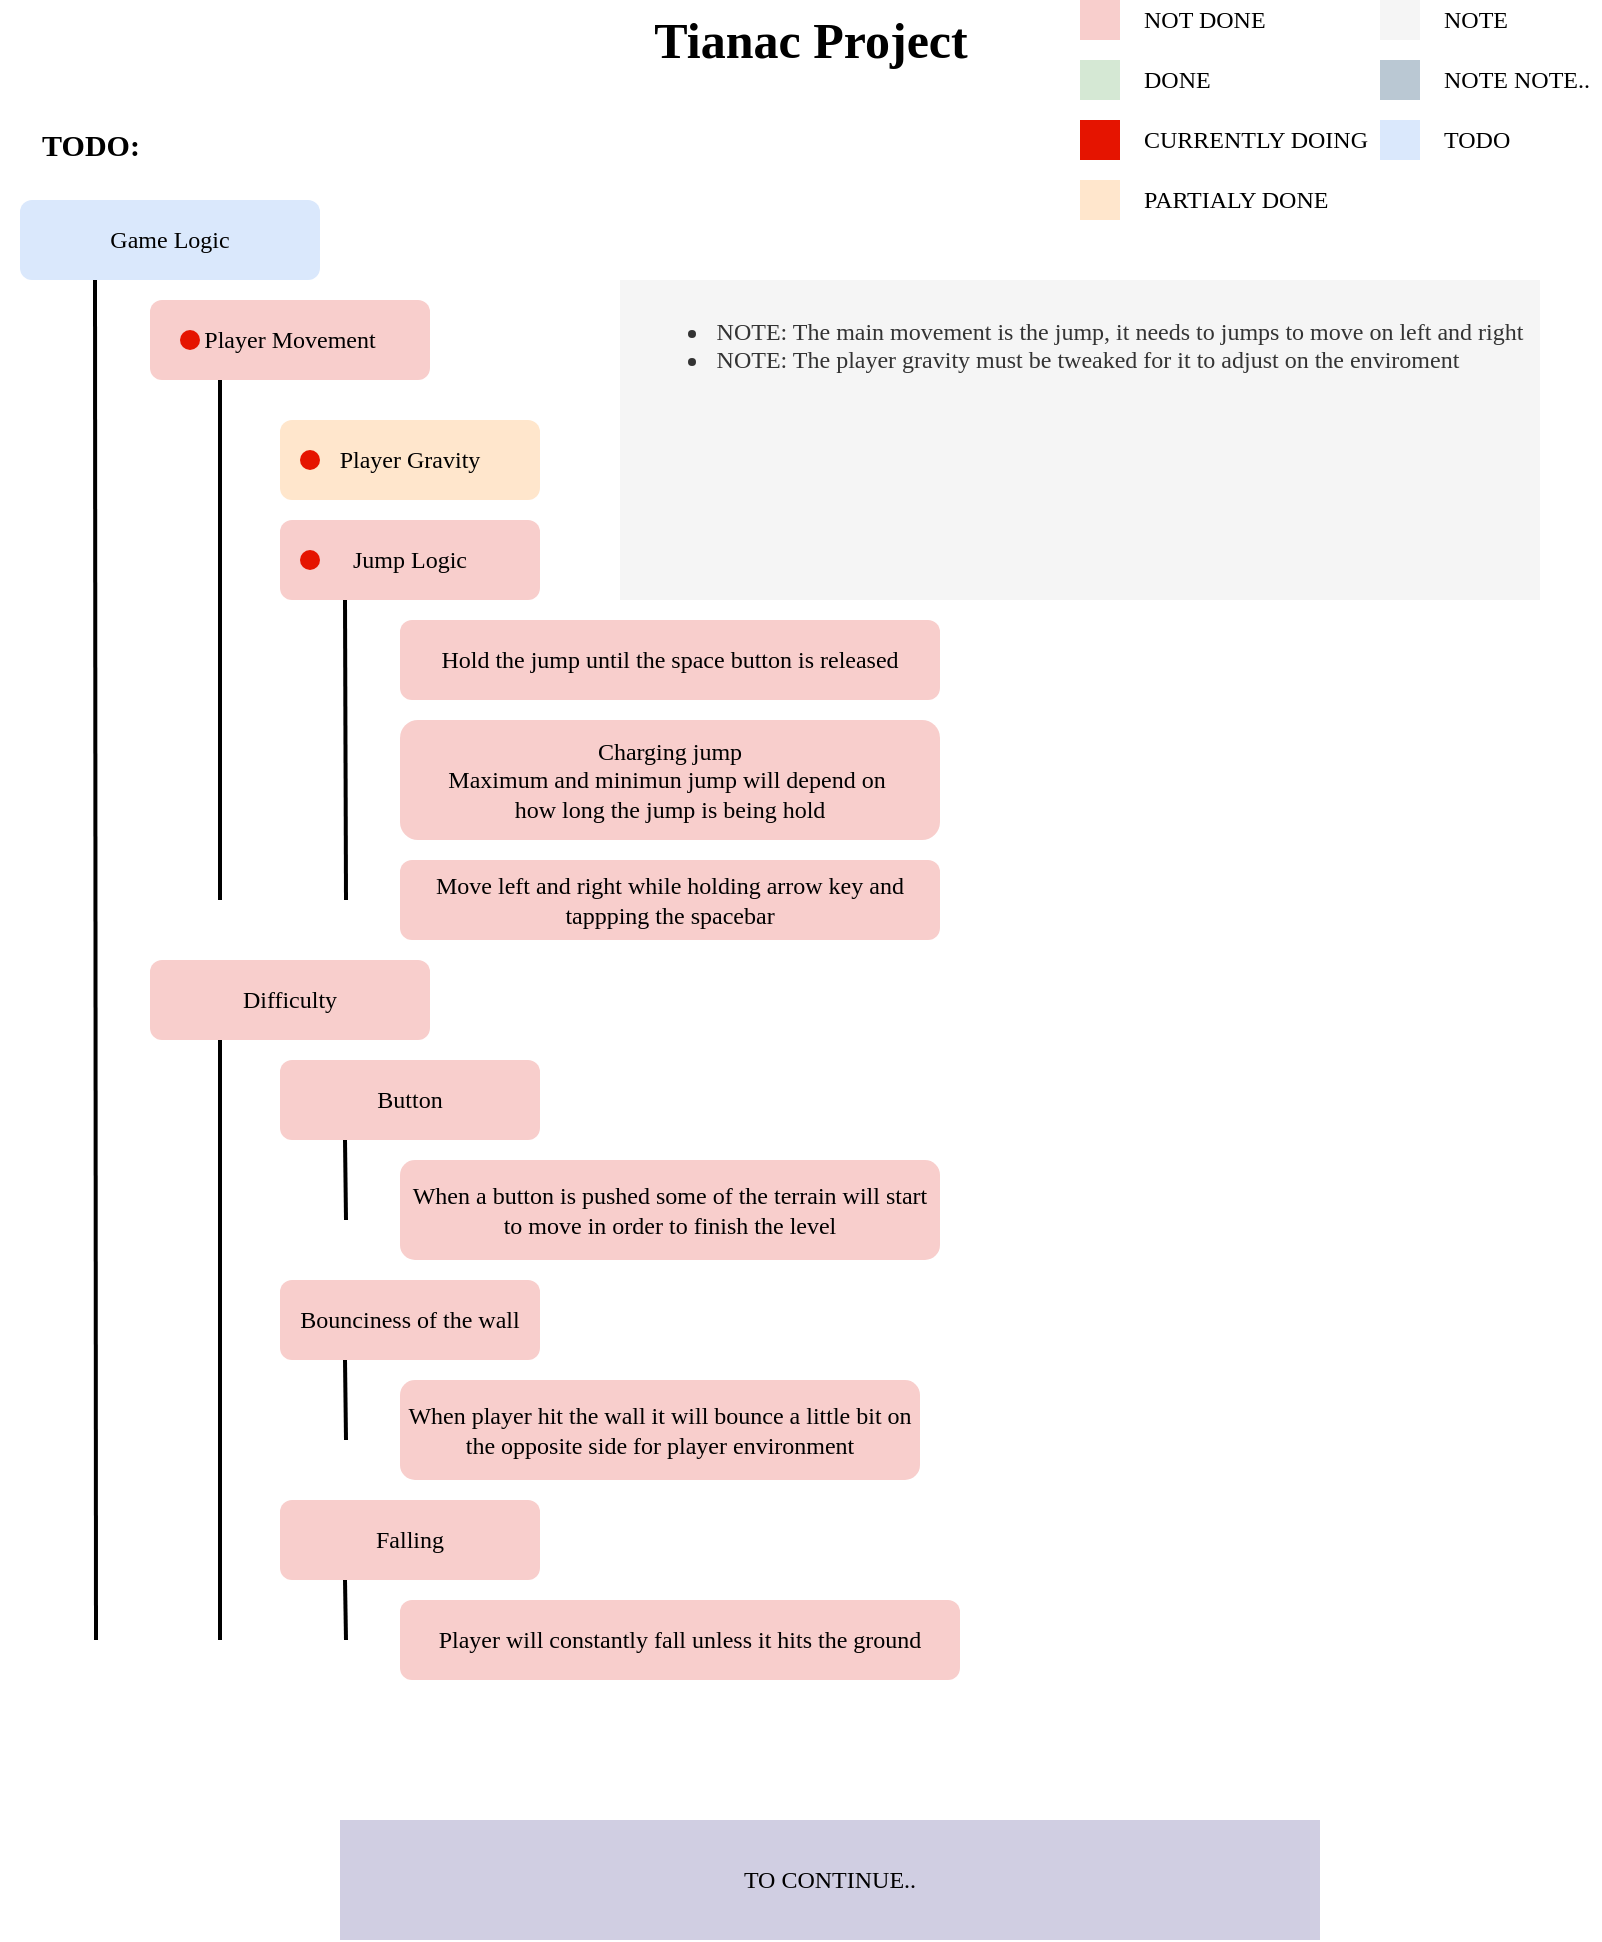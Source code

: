 <mxfile version="24.1.0" type="device">
  <diagram name="Page-1" id="F8yLyfG5k_Gs6phSJTx4">
    <mxGraphModel dx="1366" dy="813" grid="1" gridSize="10" guides="1" tooltips="1" connect="1" arrows="1" fold="1" page="1" pageScale="1" pageWidth="850" pageHeight="1100" math="0" shadow="0">
      <root>
        <mxCell id="0" />
        <mxCell id="1" parent="0" />
        <mxCell id="mDkBpy17l9RmWBWMpbGm-1" value="&lt;font style=&quot;font-size: 15px;&quot; face=&quot;Times New Roman&quot;&gt;TODO:&lt;/font&gt;" style="text;strokeColor=none;fillColor=none;html=1;fontSize=24;fontStyle=1;verticalAlign=middle;align=center;" parent="1" vertex="1">
          <mxGeometry x="20" y="100" width="90" height="20" as="geometry" />
        </mxCell>
        <mxCell id="mDkBpy17l9RmWBWMpbGm-2" value="&lt;font style=&quot;font-size: 25px;&quot; face=&quot;Times New Roman&quot;&gt;Tianac Project&lt;/font&gt;" style="text;strokeColor=none;fillColor=none;html=1;fontSize=24;fontStyle=1;verticalAlign=middle;align=center;" parent="1" vertex="1">
          <mxGeometry x="335" y="40" width="180" height="40" as="geometry" />
        </mxCell>
        <mxCell id="mDkBpy17l9RmWBWMpbGm-3" value="&lt;font face=&quot;Times New Roman&quot;&gt;Jump Logic&lt;/font&gt;" style="rounded=1;whiteSpace=wrap;html=1;fillColor=#f8cecc;strokeColor=none;" parent="1" vertex="1">
          <mxGeometry x="160" y="300" width="130" height="40" as="geometry" />
        </mxCell>
        <mxCell id="mDkBpy17l9RmWBWMpbGm-5" value="&lt;font face=&quot;Times New Roman&quot;&gt;Player Movement&lt;/font&gt;" style="rounded=1;whiteSpace=wrap;html=1;fillColor=#f8cecc;strokeColor=none;verticalAlign=middle;" parent="1" vertex="1">
          <mxGeometry x="95" y="190" width="140" height="40" as="geometry" />
        </mxCell>
        <mxCell id="mDkBpy17l9RmWBWMpbGm-8" value="" style="endArrow=none;html=1;rounded=0;strokeWidth=2;entryX=0.25;entryY=1;entryDx=0;entryDy=0;" parent="1" target="mDkBpy17l9RmWBWMpbGm-5" edge="1">
          <mxGeometry width="50" height="50" relative="1" as="geometry">
            <mxPoint x="130" y="490" as="sourcePoint" />
            <mxPoint x="125" y="240" as="targetPoint" />
          </mxGeometry>
        </mxCell>
        <mxCell id="mDkBpy17l9RmWBWMpbGm-9" value="" style="endArrow=none;html=1;rounded=0;strokeWidth=2;entryX=0.25;entryY=1;entryDx=0;entryDy=0;" parent="1" target="mDkBpy17l9RmWBWMpbGm-3" edge="1">
          <mxGeometry width="50" height="50" relative="1" as="geometry">
            <mxPoint x="193" y="490" as="sourcePoint" />
            <mxPoint x="145" y="300" as="targetPoint" />
          </mxGeometry>
        </mxCell>
        <mxCell id="mDkBpy17l9RmWBWMpbGm-10" value="&lt;font face=&quot;Times New Roman&quot;&gt;Hold the jump until the space button is released&lt;/font&gt;" style="rounded=1;whiteSpace=wrap;html=1;fillColor=#f8cecc;strokeColor=none;" parent="1" vertex="1">
          <mxGeometry x="220" y="350" width="270" height="40" as="geometry" />
        </mxCell>
        <mxCell id="mDkBpy17l9RmWBWMpbGm-11" value="&lt;font face=&quot;Times New Roman&quot;&gt;Move left and right while holding arrow key and tappping the spacebar&lt;/font&gt;" style="rounded=1;whiteSpace=wrap;html=1;fillColor=#f8cecc;strokeColor=none;" parent="1" vertex="1">
          <mxGeometry x="220" y="470" width="270" height="40" as="geometry" />
        </mxCell>
        <mxCell id="mDkBpy17l9RmWBWMpbGm-12" value="&lt;ul&gt;&lt;li&gt;&lt;font face=&quot;Times New Roman&quot;&gt;NOTE: The main movement is the jump, it needs to jumps to move on left and right&lt;/font&gt;&lt;/li&gt;&lt;li style=&quot;text-align: left;&quot;&gt;&lt;font face=&quot;PyJGiGP7kHdkVRs5NLQc&quot;&gt;NOTE: The player gravity must be tweaked for it to adjust on the enviroment&lt;/font&gt;&lt;/li&gt;&lt;/ul&gt;" style="rounded=0;whiteSpace=wrap;html=1;fillColor=#f5f5f5;fontColor=#333333;strokeColor=none;align=center;verticalAlign=top;" parent="1" vertex="1">
          <mxGeometry x="330" y="180" width="460" height="160" as="geometry" />
        </mxCell>
        <mxCell id="mDkBpy17l9RmWBWMpbGm-13" value="&lt;font face=&quot;Times New Roman&quot;&gt;Charging jump&lt;/font&gt;&lt;div&gt;&lt;font face=&quot;Times New Roman&quot;&gt;Maximum and minimun jump will depend on&amp;nbsp;&lt;/font&gt;&lt;/div&gt;&lt;div&gt;&lt;font face=&quot;Times New Roman&quot;&gt;how long the jump is being hold&lt;/font&gt;&lt;/div&gt;" style="rounded=1;whiteSpace=wrap;html=1;fillColor=#f8cecc;strokeColor=none;" parent="1" vertex="1">
          <mxGeometry x="220" y="400" width="270" height="60" as="geometry" />
        </mxCell>
        <mxCell id="mDkBpy17l9RmWBWMpbGm-14" value="&lt;font face=&quot;Times New Roman&quot;&gt;Game Logic&lt;/font&gt;" style="rounded=1;whiteSpace=wrap;html=1;fillColor=#dae8fc;strokeColor=none;" parent="1" vertex="1">
          <mxGeometry x="30" y="140" width="150" height="40" as="geometry" />
        </mxCell>
        <mxCell id="mDkBpy17l9RmWBWMpbGm-16" value="" style="endArrow=none;html=1;rounded=0;strokeWidth=2;entryX=0.25;entryY=1;entryDx=0;entryDy=0;" parent="1" target="mDkBpy17l9RmWBWMpbGm-14" edge="1">
          <mxGeometry width="50" height="50" relative="1" as="geometry">
            <mxPoint x="68" y="860" as="sourcePoint" />
            <mxPoint x="64.5" y="200" as="targetPoint" />
          </mxGeometry>
        </mxCell>
        <mxCell id="mDkBpy17l9RmWBWMpbGm-17" value="&lt;font face=&quot;Times New Roman&quot;&gt;Player Gravity&lt;/font&gt;" style="rounded=1;whiteSpace=wrap;html=1;fillColor=#ffe6cc;strokeColor=none;verticalAlign=middle;" parent="1" vertex="1">
          <mxGeometry x="160" y="250" width="130" height="40" as="geometry" />
        </mxCell>
        <mxCell id="mDkBpy17l9RmWBWMpbGm-18" value="" style="rounded=0;whiteSpace=wrap;html=1;fillColor=#f8cecc;strokeColor=none;" parent="1" vertex="1">
          <mxGeometry x="560" y="40" width="20" height="20" as="geometry" />
        </mxCell>
        <mxCell id="mDkBpy17l9RmWBWMpbGm-21" value="" style="rounded=0;whiteSpace=wrap;html=1;fillColor=#d5e8d4;strokeColor=none;" parent="1" vertex="1">
          <mxGeometry x="560" y="70" width="20" height="20" as="geometry" />
        </mxCell>
        <mxCell id="mDkBpy17l9RmWBWMpbGm-22" value="" style="rounded=0;whiteSpace=wrap;html=1;fillColor=#dae8fc;strokeColor=none;" parent="1" vertex="1">
          <mxGeometry x="710" y="100" width="20" height="20" as="geometry" />
        </mxCell>
        <mxCell id="mDkBpy17l9RmWBWMpbGm-23" value="" style="rounded=0;whiteSpace=wrap;html=1;fillColor=#ffe6cc;strokeColor=none;" parent="1" vertex="1">
          <mxGeometry x="560" y="130" width="20" height="20" as="geometry" />
        </mxCell>
        <mxCell id="mDkBpy17l9RmWBWMpbGm-24" value="&lt;font style=&quot;font-size: 12px;&quot;&gt;NOT DONE&lt;/font&gt;" style="text;strokeColor=none;fillColor=none;html=1;fontSize=14;fontStyle=0;verticalAlign=middle;align=left;fontFamily=Times New Roman;" parent="1" vertex="1">
          <mxGeometry x="590" y="40" width="80" height="20" as="geometry" />
        </mxCell>
        <mxCell id="mDkBpy17l9RmWBWMpbGm-25" value="&lt;span style=&quot;font-size: 12px;&quot;&gt;DONE&lt;/span&gt;" style="text;strokeColor=none;fillColor=none;html=1;fontSize=14;fontStyle=0;verticalAlign=middle;align=left;fontFamily=Times New Roman;" parent="1" vertex="1">
          <mxGeometry x="590" y="70" width="80" height="20" as="geometry" />
        </mxCell>
        <mxCell id="mDkBpy17l9RmWBWMpbGm-26" value="&lt;span style=&quot;font-size: 12px;&quot;&gt;TODO&lt;/span&gt;" style="text;strokeColor=none;fillColor=none;html=1;fontSize=14;fontStyle=0;verticalAlign=middle;align=left;fontFamily=Times New Roman;" parent="1" vertex="1">
          <mxGeometry x="740" y="100" width="80" height="20" as="geometry" />
        </mxCell>
        <mxCell id="mDkBpy17l9RmWBWMpbGm-27" value="&lt;span style=&quot;font-size: 12px;&quot;&gt;PARTIALY DONE&lt;/span&gt;" style="text;strokeColor=none;fillColor=none;html=1;fontSize=14;fontStyle=0;verticalAlign=middle;align=left;fontFamily=Times New Roman;" parent="1" vertex="1">
          <mxGeometry x="590" y="130" width="100" height="20" as="geometry" />
        </mxCell>
        <mxCell id="mDkBpy17l9RmWBWMpbGm-28" value="&lt;font face=&quot;Times New Roman&quot;&gt;Difficulty&lt;/font&gt;" style="rounded=1;whiteSpace=wrap;html=1;fillColor=#f8cecc;strokeColor=none;verticalAlign=middle;" parent="1" vertex="1">
          <mxGeometry x="95" y="520" width="140" height="40" as="geometry" />
        </mxCell>
        <mxCell id="mDkBpy17l9RmWBWMpbGm-29" value="&lt;font face=&quot;Times New Roman&quot;&gt;Button&lt;/font&gt;" style="rounded=1;whiteSpace=wrap;html=1;fillColor=#f8cecc;strokeColor=none;" parent="1" vertex="1">
          <mxGeometry x="160" y="570" width="130" height="40" as="geometry" />
        </mxCell>
        <mxCell id="mDkBpy17l9RmWBWMpbGm-30" value="&lt;font face=&quot;Times New Roman&quot;&gt;When a button is pushed some of the terrain will start to move in order to finish the level&lt;/font&gt;" style="rounded=1;whiteSpace=wrap;html=1;fillColor=#f8cecc;strokeColor=none;" parent="1" vertex="1">
          <mxGeometry x="220" y="620" width="270" height="50" as="geometry" />
        </mxCell>
        <mxCell id="mDkBpy17l9RmWBWMpbGm-31" value="" style="endArrow=none;html=1;rounded=0;strokeWidth=2;entryX=0.25;entryY=1;entryDx=0;entryDy=0;" parent="1" edge="1">
          <mxGeometry width="50" height="50" relative="1" as="geometry">
            <mxPoint x="130" y="490" as="sourcePoint" />
            <mxPoint x="130" y="230" as="targetPoint" />
          </mxGeometry>
        </mxCell>
        <mxCell id="mDkBpy17l9RmWBWMpbGm-32" value="" style="endArrow=none;html=1;rounded=0;strokeWidth=2;entryX=0.25;entryY=1;entryDx=0;entryDy=0;" parent="1" target="mDkBpy17l9RmWBWMpbGm-28" edge="1">
          <mxGeometry width="50" height="50" relative="1" as="geometry">
            <mxPoint x="130" y="860" as="sourcePoint" />
            <mxPoint x="130" y="570" as="targetPoint" />
          </mxGeometry>
        </mxCell>
        <mxCell id="mDkBpy17l9RmWBWMpbGm-33" value="" style="endArrow=none;html=1;rounded=0;strokeWidth=2;entryX=0.25;entryY=1;entryDx=0;entryDy=0;" parent="1" target="mDkBpy17l9RmWBWMpbGm-29" edge="1">
          <mxGeometry width="50" height="50" relative="1" as="geometry">
            <mxPoint x="193" y="650" as="sourcePoint" />
            <mxPoint x="190" y="620" as="targetPoint" />
          </mxGeometry>
        </mxCell>
        <mxCell id="mDkBpy17l9RmWBWMpbGm-34" value="&lt;font face=&quot;Times New Roman&quot;&gt;Bounciness of the wall&lt;/font&gt;" style="rounded=1;whiteSpace=wrap;html=1;fillColor=#f8cecc;strokeColor=none;" parent="1" vertex="1">
          <mxGeometry x="160" y="680" width="130" height="40" as="geometry" />
        </mxCell>
        <mxCell id="mDkBpy17l9RmWBWMpbGm-35" value="&lt;font face=&quot;Times New Roman&quot;&gt;When player hit the wall it will bounce a little bit on the opposite side for player environment&lt;/font&gt;" style="rounded=1;whiteSpace=wrap;html=1;fillColor=#f8cecc;strokeColor=none;" parent="1" vertex="1">
          <mxGeometry x="220" y="730" width="260" height="50" as="geometry" />
        </mxCell>
        <mxCell id="mDkBpy17l9RmWBWMpbGm-36" value="&lt;font face=&quot;Times New Roman&quot;&gt;Falling&lt;/font&gt;" style="rounded=1;whiteSpace=wrap;html=1;fillColor=#f8cecc;strokeColor=none;" parent="1" vertex="1">
          <mxGeometry x="160" y="790" width="130" height="40" as="geometry" />
        </mxCell>
        <mxCell id="mDkBpy17l9RmWBWMpbGm-37" value="&lt;font face=&quot;Times New Roman&quot;&gt;Player will constantly fall unless it hits the ground&lt;/font&gt;" style="rounded=1;whiteSpace=wrap;html=1;fillColor=#f8cecc;strokeColor=none;" parent="1" vertex="1">
          <mxGeometry x="220" y="840" width="280" height="40" as="geometry" />
        </mxCell>
        <mxCell id="mDkBpy17l9RmWBWMpbGm-38" value="" style="endArrow=none;html=1;rounded=0;strokeWidth=2;entryX=0.25;entryY=1;entryDx=0;entryDy=0;" parent="1" target="mDkBpy17l9RmWBWMpbGm-34" edge="1">
          <mxGeometry width="50" height="50" relative="1" as="geometry">
            <mxPoint x="193" y="760" as="sourcePoint" />
            <mxPoint x="190" y="730" as="targetPoint" />
          </mxGeometry>
        </mxCell>
        <mxCell id="mDkBpy17l9RmWBWMpbGm-39" value="" style="endArrow=none;html=1;rounded=0;strokeWidth=2;entryX=0.25;entryY=1;entryDx=0;entryDy=0;" parent="1" target="mDkBpy17l9RmWBWMpbGm-36" edge="1">
          <mxGeometry width="50" height="50" relative="1" as="geometry">
            <mxPoint x="193" y="860" as="sourcePoint" />
            <mxPoint x="190" y="840" as="targetPoint" />
          </mxGeometry>
        </mxCell>
        <mxCell id="mDkBpy17l9RmWBWMpbGm-40" value="" style="rounded=0;whiteSpace=wrap;html=1;fillColor=#f5f5f5;strokeColor=none;fontColor=#333333;" parent="1" vertex="1">
          <mxGeometry x="710" y="40" width="20" height="20" as="geometry" />
        </mxCell>
        <mxCell id="mDkBpy17l9RmWBWMpbGm-41" value="&lt;font style=&quot;font-size: 12px;&quot;&gt;NOTE&lt;/font&gt;" style="text;strokeColor=none;fillColor=none;html=1;fontSize=14;fontStyle=0;verticalAlign=middle;align=left;fontFamily=Times New Roman;" parent="1" vertex="1">
          <mxGeometry x="740" y="40" width="80" height="20" as="geometry" />
        </mxCell>
        <mxCell id="mDkBpy17l9RmWBWMpbGm-42" value="" style="rounded=0;whiteSpace=wrap;html=1;fillColor=#bac8d3;strokeColor=none;" parent="1" vertex="1">
          <mxGeometry x="710" y="70" width="20" height="20" as="geometry" />
        </mxCell>
        <mxCell id="mDkBpy17l9RmWBWMpbGm-43" value="&lt;span style=&quot;font-size: 12px;&quot;&gt;NOTE NOTE..&lt;/span&gt;" style="text;strokeColor=none;fillColor=none;html=1;fontSize=14;fontStyle=0;verticalAlign=middle;align=left;fontFamily=Times New Roman;" parent="1" vertex="1">
          <mxGeometry x="740" y="70" width="80" height="20" as="geometry" />
        </mxCell>
        <mxCell id="mDkBpy17l9RmWBWMpbGm-44" value="&lt;font face=&quot;Times New Roman&quot;&gt;TO CONTINUE..&lt;/font&gt;" style="rounded=0;whiteSpace=wrap;html=1;fillColor=#d0cee2;strokeColor=none;" parent="1" vertex="1">
          <mxGeometry x="190" y="950" width="490" height="60" as="geometry" />
        </mxCell>
        <mxCell id="cIFXKFzJYZc7O3raHuJb-2" value="" style="rounded=0;whiteSpace=wrap;html=1;fillColor=#e51400;strokeColor=none;fontColor=#ffffff;" vertex="1" parent="1">
          <mxGeometry x="560" y="100" width="20" height="20" as="geometry" />
        </mxCell>
        <mxCell id="cIFXKFzJYZc7O3raHuJb-3" value="&lt;span style=&quot;font-size: 12px;&quot;&gt;CURRENTLY DOING&lt;/span&gt;" style="text;strokeColor=none;fillColor=none;html=1;fontSize=14;fontStyle=0;verticalAlign=middle;align=left;fontFamily=Times New Roman;" vertex="1" parent="1">
          <mxGeometry x="590" y="100" width="100" height="20" as="geometry" />
        </mxCell>
        <mxCell id="cIFXKFzJYZc7O3raHuJb-4" value="" style="ellipse;whiteSpace=wrap;html=1;aspect=fixed;fillColor=#e51400;fontColor=#ffffff;strokeColor=none;" vertex="1" parent="1">
          <mxGeometry x="170" y="265" width="10" height="10" as="geometry" />
        </mxCell>
        <mxCell id="cIFXKFzJYZc7O3raHuJb-5" value="" style="ellipse;whiteSpace=wrap;html=1;aspect=fixed;fillColor=#e51400;fontColor=#ffffff;strokeColor=none;" vertex="1" parent="1">
          <mxGeometry x="170" y="315" width="10" height="10" as="geometry" />
        </mxCell>
        <mxCell id="cIFXKFzJYZc7O3raHuJb-6" value="" style="ellipse;whiteSpace=wrap;html=1;aspect=fixed;fillColor=#e51400;fontColor=#ffffff;strokeColor=none;" vertex="1" parent="1">
          <mxGeometry x="110" y="205" width="10" height="10" as="geometry" />
        </mxCell>
      </root>
    </mxGraphModel>
  </diagram>
</mxfile>
